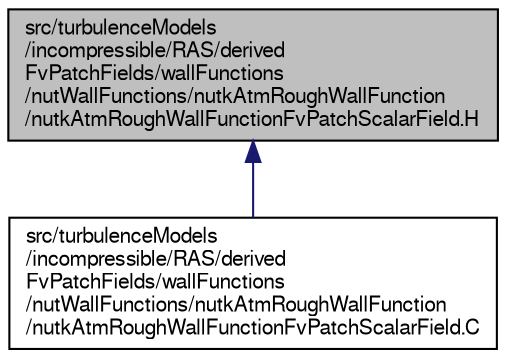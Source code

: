 digraph "src/turbulenceModels/incompressible/RAS/derivedFvPatchFields/wallFunctions/nutWallFunctions/nutkAtmRoughWallFunction/nutkAtmRoughWallFunctionFvPatchScalarField.H"
{
  bgcolor="transparent";
  edge [fontname="FreeSans",fontsize="10",labelfontname="FreeSans",labelfontsize="10"];
  node [fontname="FreeSans",fontsize="10",shape=record];
  Node2 [label="src/turbulenceModels\l/incompressible/RAS/derived\lFvPatchFields/wallFunctions\l/nutWallFunctions/nutkAtmRoughWallFunction\l/nutkAtmRoughWallFunctionFvPatchScalarField.H",height=0.2,width=0.4,color="black", fillcolor="grey75", style="filled", fontcolor="black"];
  Node2 -> Node3 [dir="back",color="midnightblue",fontsize="10",style="solid",fontname="FreeSans"];
  Node3 [label="src/turbulenceModels\l/incompressible/RAS/derived\lFvPatchFields/wallFunctions\l/nutWallFunctions/nutkAtmRoughWallFunction\l/nutkAtmRoughWallFunctionFvPatchScalarField.C",height=0.2,width=0.4,color="black",URL="$a40346.html"];
}
